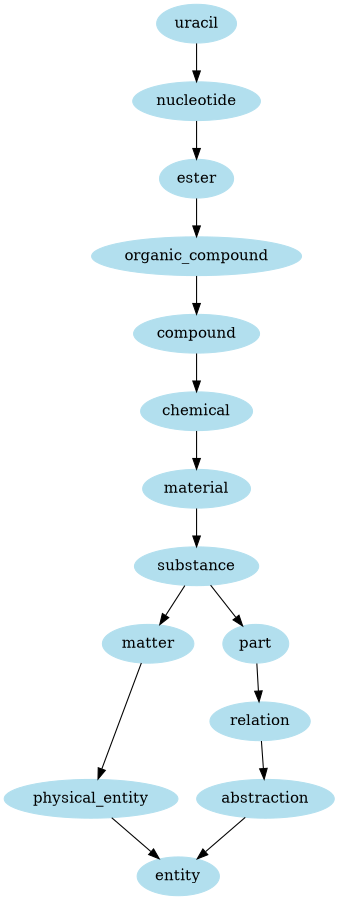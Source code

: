 digraph unix {
	node [color=lightblue2 style=filled]
	size="6,6"
	uracil -> nucleotide
	nucleotide -> ester
	ester -> organic_compound
	organic_compound -> compound
	compound -> chemical
	chemical -> material
	material -> substance
	substance -> matter
	matter -> physical_entity
	physical_entity -> entity
	substance -> part
	part -> relation
	relation -> abstraction
	abstraction -> entity
}
